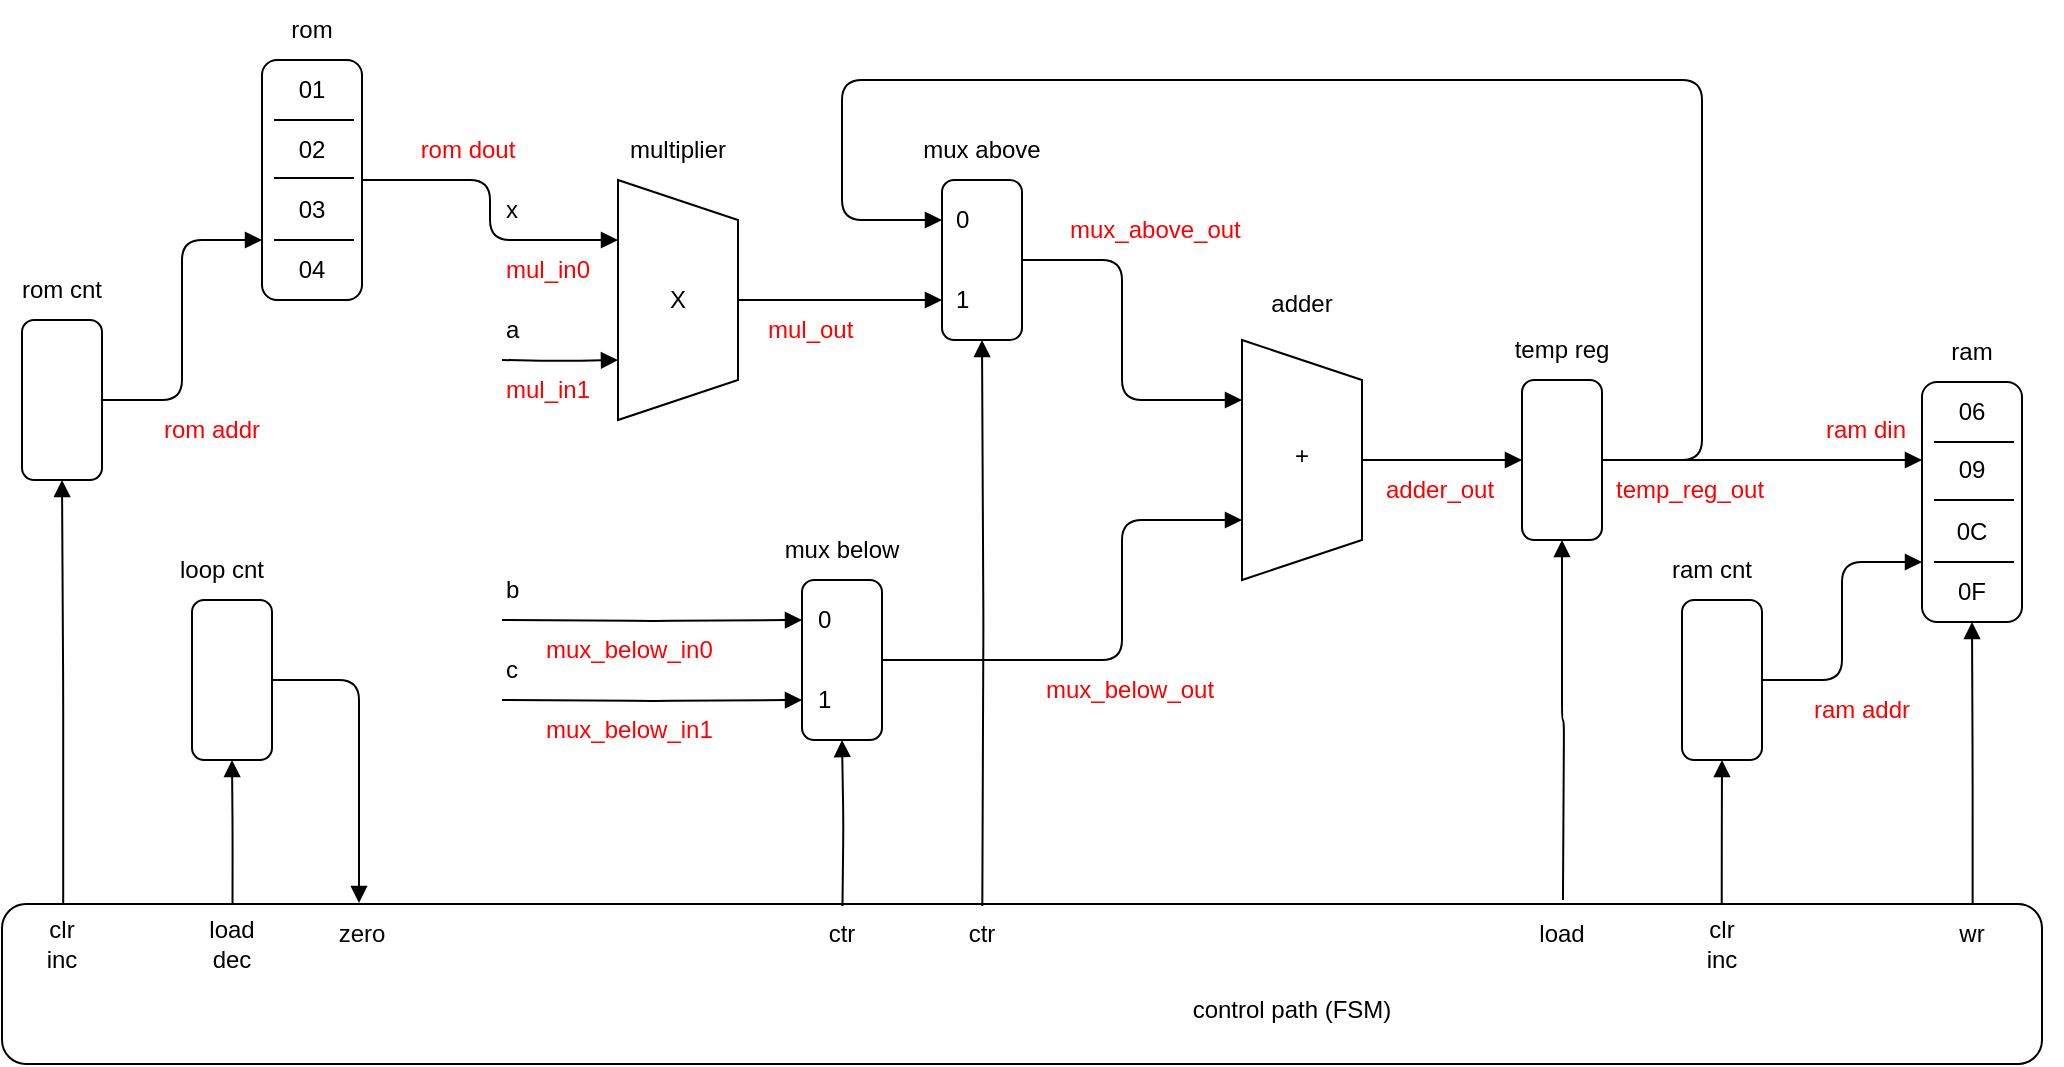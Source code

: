 <mxfile version="20.5.2" type="google"><diagram id="Cjj_dcJWCjutDkwxFwgX" name="Page-1"><mxGraphModel grid="1" page="1" gridSize="10" guides="1" tooltips="1" connect="1" arrows="1" fold="1" pageScale="1" pageWidth="1169" pageHeight="827" math="0" shadow="0"><root><mxCell id="0"/><mxCell id="1" parent="0"/><mxCell id="6THzAqXhqZJ3tzlGtx_u-1" value="" style="rounded=1;whiteSpace=wrap;html=1;" vertex="1" parent="1"><mxGeometry x="80" y="532" width="1020" height="80" as="geometry"/></mxCell><mxCell id="LuK0rjbPzQBNZg6tsrkZ-3" style="edgeStyle=orthogonalEdgeStyle;rounded=1;orthogonalLoop=1;jettySize=auto;html=1;exitX=0.5;exitY=0;exitDx=0;exitDy=0;endArrow=block;endFill=1;" edge="1" parent="1" source="LuK0rjbPzQBNZg6tsrkZ-1"><mxGeometry relative="1" as="geometry"><mxPoint x="550" y="230" as="targetPoint"/></mxGeometry></mxCell><mxCell id="LuK0rjbPzQBNZg6tsrkZ-19" style="edgeStyle=orthogonalEdgeStyle;rounded=1;orthogonalLoop=1;jettySize=auto;html=1;endArrow=block;endFill=1;entryX=0.25;entryY=1;entryDx=0;entryDy=0;exitX=1;exitY=0.5;exitDx=0;exitDy=0;strokeWidth=1;" edge="1" parent="1" target="LuK0rjbPzQBNZg6tsrkZ-1" source="6THzAqXhqZJ3tzlGtx_u-2"><mxGeometry relative="1" as="geometry"><mxPoint x="330" y="200" as="sourcePoint"/></mxGeometry></mxCell><mxCell id="LuK0rjbPzQBNZg6tsrkZ-20" style="edgeStyle=orthogonalEdgeStyle;rounded=1;orthogonalLoop=1;jettySize=auto;html=1;endArrow=block;endFill=1;entryX=0.75;entryY=1;entryDx=0;entryDy=0;" edge="1" parent="1" target="LuK0rjbPzQBNZg6tsrkZ-1"><mxGeometry relative="1" as="geometry"><mxPoint x="330" y="260" as="sourcePoint"/></mxGeometry></mxCell><mxCell id="LuK0rjbPzQBNZg6tsrkZ-1" value="" style="shape=trapezoid;perimeter=trapezoidPerimeter;whiteSpace=wrap;html=1;fixedSize=1;rotation=90;" vertex="1" parent="1"><mxGeometry x="358" y="200" width="120" height="60" as="geometry"/></mxCell><mxCell id="LuK0rjbPzQBNZg6tsrkZ-9" style="edgeStyle=orthogonalEdgeStyle;rounded=1;orthogonalLoop=1;jettySize=auto;html=1;exitX=1;exitY=0.5;exitDx=0;exitDy=0;entryX=0.25;entryY=1;entryDx=0;entryDy=0;endArrow=block;endFill=1;" edge="1" parent="1" source="LuK0rjbPzQBNZg6tsrkZ-5" target="LuK0rjbPzQBNZg6tsrkZ-6"><mxGeometry relative="1" as="geometry"><Array as="points"><mxPoint x="640" y="210"/><mxPoint x="640" y="280"/></Array></mxGeometry></mxCell><mxCell id="LuK0rjbPzQBNZg6tsrkZ-26" style="edgeStyle=orthogonalEdgeStyle;rounded=1;orthogonalLoop=1;jettySize=auto;html=1;exitX=0.316;exitY=0.038;exitDx=0;exitDy=0;entryX=0.5;entryY=1;entryDx=0;entryDy=0;endArrow=block;endFill=1;exitPerimeter=0;" edge="1" parent="1" target="LuK0rjbPzQBNZg6tsrkZ-5"><mxGeometry relative="1" as="geometry"><mxPoint x="570.16" y="533.04" as="sourcePoint"/></mxGeometry></mxCell><mxCell id="LuK0rjbPzQBNZg6tsrkZ-5" value="" style="rounded=1;whiteSpace=wrap;html=1;" vertex="1" parent="1"><mxGeometry x="550" y="170" width="40" height="80" as="geometry"/></mxCell><mxCell id="LuK0rjbPzQBNZg6tsrkZ-12" style="edgeStyle=orthogonalEdgeStyle;rounded=1;orthogonalLoop=1;jettySize=auto;html=1;exitX=0.5;exitY=0;exitDx=0;exitDy=0;entryX=0;entryY=0.5;entryDx=0;entryDy=0;endArrow=block;endFill=1;" edge="1" parent="1" source="LuK0rjbPzQBNZg6tsrkZ-6" target="LuK0rjbPzQBNZg6tsrkZ-10"><mxGeometry relative="1" as="geometry"/></mxCell><mxCell id="LuK0rjbPzQBNZg6tsrkZ-6" value="" style="shape=trapezoid;perimeter=trapezoidPerimeter;whiteSpace=wrap;html=1;fixedSize=1;rotation=90;" vertex="1" parent="1"><mxGeometry x="670" y="280" width="120" height="60" as="geometry"/></mxCell><mxCell id="LuK0rjbPzQBNZg6tsrkZ-8" style="edgeStyle=orthogonalEdgeStyle;rounded=1;orthogonalLoop=1;jettySize=auto;html=1;exitX=1;exitY=0.5;exitDx=0;exitDy=0;entryX=0.75;entryY=1;entryDx=0;entryDy=0;endArrow=block;endFill=1;" edge="1" parent="1" source="LuK0rjbPzQBNZg6tsrkZ-7" target="LuK0rjbPzQBNZg6tsrkZ-6"><mxGeometry relative="1" as="geometry"><Array as="points"><mxPoint x="640" y="410"/><mxPoint x="640" y="340"/></Array></mxGeometry></mxCell><mxCell id="LuK0rjbPzQBNZg6tsrkZ-21" style="edgeStyle=orthogonalEdgeStyle;rounded=1;orthogonalLoop=1;jettySize=auto;html=1;exitX=0;exitY=0.25;exitDx=0;exitDy=0;endArrow=block;endFill=1;entryX=0;entryY=0.25;entryDx=0;entryDy=0;" edge="1" parent="1" target="LuK0rjbPzQBNZg6tsrkZ-7"><mxGeometry relative="1" as="geometry"><mxPoint x="330" y="390" as="sourcePoint"/></mxGeometry></mxCell><mxCell id="LuK0rjbPzQBNZg6tsrkZ-22" style="edgeStyle=orthogonalEdgeStyle;rounded=1;orthogonalLoop=1;jettySize=auto;html=1;exitX=0;exitY=0.75;exitDx=0;exitDy=0;endArrow=block;endFill=1;entryX=0;entryY=0.75;entryDx=0;entryDy=0;" edge="1" parent="1" target="LuK0rjbPzQBNZg6tsrkZ-7"><mxGeometry relative="1" as="geometry"><mxPoint x="330" y="430" as="sourcePoint"/></mxGeometry></mxCell><mxCell id="LuK0rjbPzQBNZg6tsrkZ-27" style="edgeStyle=orthogonalEdgeStyle;rounded=1;orthogonalLoop=1;jettySize=auto;html=1;exitX=0.224;exitY=0.038;exitDx=0;exitDy=0;entryX=0.5;entryY=1;entryDx=0;entryDy=0;endArrow=block;endFill=1;exitPerimeter=0;" edge="1" parent="1" target="LuK0rjbPzQBNZg6tsrkZ-7"><mxGeometry relative="1" as="geometry"><mxPoint x="500.24" y="533.04" as="sourcePoint"/></mxGeometry></mxCell><mxCell id="LuK0rjbPzQBNZg6tsrkZ-7" value="" style="rounded=1;whiteSpace=wrap;html=1;" vertex="1" parent="1"><mxGeometry x="480" y="370" width="40" height="80" as="geometry"/></mxCell><mxCell id="LuK0rjbPzQBNZg6tsrkZ-16" style="edgeStyle=orthogonalEdgeStyle;rounded=1;orthogonalLoop=1;jettySize=auto;html=1;exitX=1;exitY=0.5;exitDx=0;exitDy=0;entryX=0;entryY=0.25;entryDx=0;entryDy=0;endArrow=block;endFill=1;" edge="1" parent="1" source="LuK0rjbPzQBNZg6tsrkZ-10" target="LuK0rjbPzQBNZg6tsrkZ-5"><mxGeometry relative="1" as="geometry"><Array as="points"><mxPoint x="930" y="310"/><mxPoint x="930" y="120"/><mxPoint x="500" y="120"/><mxPoint x="500" y="190"/></Array></mxGeometry></mxCell><mxCell id="LuK0rjbPzQBNZg6tsrkZ-17" style="edgeStyle=orthogonalEdgeStyle;rounded=1;orthogonalLoop=1;jettySize=auto;html=1;exitX=1;exitY=0.5;exitDx=0;exitDy=0;entryX=0;entryY=0.25;entryDx=0;entryDy=0;endArrow=block;endFill=1;" edge="1" parent="1" source="LuK0rjbPzQBNZg6tsrkZ-10" target="6THzAqXhqZJ3tzlGtx_u-21"><mxGeometry relative="1" as="geometry"><mxPoint x="980" y="310" as="targetPoint"/></mxGeometry></mxCell><mxCell id="LuK0rjbPzQBNZg6tsrkZ-25" style="edgeStyle=orthogonalEdgeStyle;rounded=1;orthogonalLoop=1;jettySize=auto;html=1;exitX=0.698;exitY=0;exitDx=0;exitDy=0;entryX=0.5;entryY=1;entryDx=0;entryDy=0;endArrow=block;endFill=1;exitPerimeter=0;" edge="1" parent="1" target="LuK0rjbPzQBNZg6tsrkZ-10"><mxGeometry relative="1" as="geometry"><mxPoint x="860.48" y="530" as="sourcePoint"/></mxGeometry></mxCell><mxCell id="LuK0rjbPzQBNZg6tsrkZ-10" value="" style="rounded=1;whiteSpace=wrap;html=1;" vertex="1" parent="1"><mxGeometry x="840" y="270" width="40" height="80" as="geometry"/></mxCell><mxCell id="LuK0rjbPzQBNZg6tsrkZ-28" value="0" style="text;html=1;strokeColor=none;fillColor=none;align=left;verticalAlign=middle;whiteSpace=wrap;rounded=0;" vertex="1" parent="1"><mxGeometry x="555" y="175" width="20" height="30" as="geometry"/></mxCell><mxCell id="LuK0rjbPzQBNZg6tsrkZ-29" value="1" style="text;html=1;strokeColor=none;fillColor=none;align=left;verticalAlign=middle;whiteSpace=wrap;rounded=0;" vertex="1" parent="1"><mxGeometry x="555" y="215" width="20" height="30" as="geometry"/></mxCell><mxCell id="LuK0rjbPzQBNZg6tsrkZ-30" value="0" style="text;html=1;strokeColor=none;fillColor=none;align=left;verticalAlign=middle;whiteSpace=wrap;rounded=0;" vertex="1" parent="1"><mxGeometry x="486" y="375" width="20" height="30" as="geometry"/></mxCell><mxCell id="LuK0rjbPzQBNZg6tsrkZ-31" value="1" style="text;html=1;strokeColor=none;fillColor=none;align=left;verticalAlign=middle;whiteSpace=wrap;rounded=0;" vertex="1" parent="1"><mxGeometry x="486" y="415" width="20" height="30" as="geometry"/></mxCell><mxCell id="LuK0rjbPzQBNZg6tsrkZ-34" value="multiplier" style="text;html=1;strokeColor=none;fillColor=none;align=center;verticalAlign=middle;whiteSpace=wrap;rounded=0;" vertex="1" parent="1"><mxGeometry x="388" y="140" width="60" height="30" as="geometry"/></mxCell><mxCell id="LuK0rjbPzQBNZg6tsrkZ-35" value="X" style="text;html=1;strokeColor=none;fillColor=none;align=center;verticalAlign=middle;whiteSpace=wrap;rounded=0;" vertex="1" parent="1"><mxGeometry x="388" y="215" width="60" height="30" as="geometry"/></mxCell><mxCell id="LuK0rjbPzQBNZg6tsrkZ-36" value="adder" style="text;html=1;strokeColor=none;fillColor=none;align=center;verticalAlign=middle;whiteSpace=wrap;rounded=0;" vertex="1" parent="1"><mxGeometry x="700" y="217" width="60" height="30" as="geometry"/></mxCell><mxCell id="LuK0rjbPzQBNZg6tsrkZ-37" value="+" style="text;html=1;strokeColor=none;fillColor=none;align=center;verticalAlign=middle;whiteSpace=wrap;rounded=0;" vertex="1" parent="1"><mxGeometry x="700" y="293" width="60" height="30" as="geometry"/></mxCell><mxCell id="LuK0rjbPzQBNZg6tsrkZ-38" value="mux above" style="text;html=1;strokeColor=none;fillColor=none;align=center;verticalAlign=middle;whiteSpace=wrap;rounded=0;" vertex="1" parent="1"><mxGeometry x="525" y="140" width="90" height="30" as="geometry"/></mxCell><mxCell id="LuK0rjbPzQBNZg6tsrkZ-39" value="mux below" style="text;html=1;strokeColor=none;fillColor=none;align=center;verticalAlign=middle;whiteSpace=wrap;rounded=0;" vertex="1" parent="1"><mxGeometry x="455" y="340" width="90" height="30" as="geometry"/></mxCell><mxCell id="LuK0rjbPzQBNZg6tsrkZ-40" value="temp reg" style="text;html=1;strokeColor=none;fillColor=none;align=center;verticalAlign=middle;whiteSpace=wrap;rounded=0;" vertex="1" parent="1"><mxGeometry x="815" y="240" width="90" height="30" as="geometry"/></mxCell><mxCell id="LuK0rjbPzQBNZg6tsrkZ-42" value="control path (FSM)" style="text;html=1;strokeColor=none;fillColor=none;align=center;verticalAlign=middle;whiteSpace=wrap;rounded=0;" vertex="1" parent="1"><mxGeometry x="670" y="570" width="110" height="30" as="geometry"/></mxCell><mxCell id="LuK0rjbPzQBNZg6tsrkZ-43" value="x" style="text;html=1;strokeColor=none;fillColor=none;align=left;verticalAlign=middle;whiteSpace=wrap;rounded=0;" vertex="1" parent="1"><mxGeometry x="330" y="170" width="20" height="30" as="geometry"/></mxCell><mxCell id="LuK0rjbPzQBNZg6tsrkZ-44" value="a" style="text;html=1;strokeColor=none;fillColor=none;align=left;verticalAlign=middle;whiteSpace=wrap;rounded=0;" vertex="1" parent="1"><mxGeometry x="330" y="230" width="20" height="30" as="geometry"/></mxCell><mxCell id="LuK0rjbPzQBNZg6tsrkZ-45" value="b" style="text;html=1;strokeColor=none;fillColor=none;align=left;verticalAlign=middle;whiteSpace=wrap;rounded=0;" vertex="1" parent="1"><mxGeometry x="330" y="360" width="20" height="30" as="geometry"/></mxCell><mxCell id="LuK0rjbPzQBNZg6tsrkZ-47" value="c" style="text;html=1;strokeColor=none;fillColor=none;align=left;verticalAlign=middle;whiteSpace=wrap;rounded=0;" vertex="1" parent="1"><mxGeometry x="330" y="400" width="20" height="30" as="geometry"/></mxCell><mxCell id="LuK0rjbPzQBNZg6tsrkZ-49" value="mul_out" style="text;html=1;strokeColor=none;fillColor=none;align=left;verticalAlign=middle;whiteSpace=wrap;rounded=0;fontColor=#FF0000;" vertex="1" parent="1"><mxGeometry x="461" y="230" width="70" height="30" as="geometry"/></mxCell><mxCell id="LuK0rjbPzQBNZg6tsrkZ-51" value="mux_above_out" style="text;html=1;strokeColor=none;fillColor=none;align=left;verticalAlign=middle;whiteSpace=wrap;rounded=0;fontColor=#FF0000;" vertex="1" parent="1"><mxGeometry x="612" y="180" width="108" height="30" as="geometry"/></mxCell><mxCell id="LuK0rjbPzQBNZg6tsrkZ-52" value="mux_below_out" style="text;html=1;strokeColor=none;fillColor=none;align=left;verticalAlign=middle;whiteSpace=wrap;rounded=0;fontColor=#FF0000;" vertex="1" parent="1"><mxGeometry x="600" y="410" width="108" height="30" as="geometry"/></mxCell><mxCell id="LuK0rjbPzQBNZg6tsrkZ-53" value="adder_out" style="text;html=1;strokeColor=none;fillColor=none;align=left;verticalAlign=middle;whiteSpace=wrap;rounded=0;fontColor=#FF0000;" vertex="1" parent="1"><mxGeometry x="770" y="310" width="70" height="30" as="geometry"/></mxCell><mxCell id="LuK0rjbPzQBNZg6tsrkZ-57" value="mul_in1" style="text;html=1;strokeColor=none;fillColor=none;align=left;verticalAlign=middle;whiteSpace=wrap;rounded=0;fontColor=#FF0000;" vertex="1" parent="1"><mxGeometry x="330" y="260" width="70" height="30" as="geometry"/></mxCell><mxCell id="LuK0rjbPzQBNZg6tsrkZ-59" value="mux_below_in1" style="text;html=1;strokeColor=none;fillColor=none;align=left;verticalAlign=middle;whiteSpace=wrap;rounded=0;fontColor=#FF0000;" vertex="1" parent="1"><mxGeometry x="350" y="430" width="100" height="30" as="geometry"/></mxCell><mxCell id="LuK0rjbPzQBNZg6tsrkZ-60" value="mux_below_in0" style="text;html=1;strokeColor=none;fillColor=none;align=left;verticalAlign=middle;whiteSpace=wrap;rounded=0;fontColor=#FF0000;" vertex="1" parent="1"><mxGeometry x="350" y="390" width="100" height="30" as="geometry"/></mxCell><mxCell id="LuK0rjbPzQBNZg6tsrkZ-61" value="zero" style="text;html=1;strokeColor=none;fillColor=none;align=center;verticalAlign=middle;whiteSpace=wrap;rounded=0;" vertex="1" parent="1"><mxGeometry x="230" y="532" width="60" height="30" as="geometry"/></mxCell><mxCell id="LuK0rjbPzQBNZg6tsrkZ-63" value="ctr" style="text;html=1;strokeColor=none;fillColor=none;align=center;verticalAlign=middle;whiteSpace=wrap;rounded=0;" vertex="1" parent="1"><mxGeometry x="540" y="532" width="60" height="30" as="geometry"/></mxCell><mxCell id="LuK0rjbPzQBNZg6tsrkZ-64" value="load" style="text;html=1;strokeColor=none;fillColor=none;align=center;verticalAlign=middle;whiteSpace=wrap;rounded=0;" vertex="1" parent="1"><mxGeometry x="830" y="532" width="60" height="30" as="geometry"/></mxCell><mxCell id="6THzAqXhqZJ3tzlGtx_u-2" value="" style="rounded=1;whiteSpace=wrap;html=1;" vertex="1" parent="1"><mxGeometry x="210" y="110" width="50" height="120" as="geometry"/></mxCell><mxCell id="6THzAqXhqZJ3tzlGtx_u-4" value="" style="endArrow=none;html=1;rounded=0;entryX=1;entryY=0.25;entryDx=0;entryDy=0;" edge="1" parent="1"><mxGeometry width="50" height="50" relative="1" as="geometry"><mxPoint x="216" y="169" as="sourcePoint"/><mxPoint x="256" y="169" as="targetPoint"/></mxGeometry></mxCell><mxCell id="6THzAqXhqZJ3tzlGtx_u-5" value="" style="endArrow=none;html=1;rounded=0;entryX=1;entryY=0.25;entryDx=0;entryDy=0;" edge="1" parent="1"><mxGeometry width="50" height="50" relative="1" as="geometry"><mxPoint x="216" y="200" as="sourcePoint"/><mxPoint x="256" y="200" as="targetPoint"/></mxGeometry></mxCell><mxCell id="6THzAqXhqZJ3tzlGtx_u-6" value="" style="endArrow=none;html=1;rounded=0;entryX=1;entryY=0.25;entryDx=0;entryDy=0;" edge="1" parent="1"><mxGeometry width="50" height="50" relative="1" as="geometry"><mxPoint x="216" y="140" as="sourcePoint"/><mxPoint x="256" y="140" as="targetPoint"/></mxGeometry></mxCell><mxCell id="6THzAqXhqZJ3tzlGtx_u-8" value="02" style="text;html=1;strokeColor=none;fillColor=none;align=center;verticalAlign=middle;whiteSpace=wrap;rounded=0;" vertex="1" parent="1"><mxGeometry x="210" y="145" width="50" height="20" as="geometry"/></mxCell><mxCell id="6THzAqXhqZJ3tzlGtx_u-11" value="03" style="text;html=1;strokeColor=none;fillColor=none;align=center;verticalAlign=middle;whiteSpace=wrap;rounded=0;" vertex="1" parent="1"><mxGeometry x="210" y="175" width="50" height="20" as="geometry"/></mxCell><mxCell id="6THzAqXhqZJ3tzlGtx_u-12" value="04" style="text;html=1;strokeColor=none;fillColor=none;align=center;verticalAlign=middle;whiteSpace=wrap;rounded=0;" vertex="1" parent="1"><mxGeometry x="210" y="205" width="50" height="20" as="geometry"/></mxCell><mxCell id="6THzAqXhqZJ3tzlGtx_u-13" value="01" style="text;html=1;strokeColor=none;fillColor=none;align=center;verticalAlign=middle;whiteSpace=wrap;rounded=0;" vertex="1" parent="1"><mxGeometry x="210" y="115" width="50" height="20" as="geometry"/></mxCell><mxCell id="6THzAqXhqZJ3tzlGtx_u-14" value="mul_in0" style="text;html=1;strokeColor=none;fillColor=none;align=left;verticalAlign=middle;whiteSpace=wrap;rounded=0;fontColor=#FF0000;" vertex="1" parent="1"><mxGeometry x="330" y="200" width="70" height="30" as="geometry"/></mxCell><mxCell id="6THzAqXhqZJ3tzlGtx_u-15" value="rom" style="text;html=1;strokeColor=none;fillColor=none;align=center;verticalAlign=middle;whiteSpace=wrap;rounded=0;" vertex="1" parent="1"><mxGeometry x="190" y="80" width="90" height="30" as="geometry"/></mxCell><mxCell id="6THzAqXhqZJ3tzlGtx_u-46" style="edgeStyle=orthogonalEdgeStyle;rounded=1;orthogonalLoop=1;jettySize=auto;html=1;exitX=0.966;exitY=0;exitDx=0;exitDy=0;entryX=0.5;entryY=1;entryDx=0;entryDy=0;strokeWidth=1;endArrow=block;endFill=1;exitPerimeter=0;" edge="1" parent="1" source="6THzAqXhqZJ3tzlGtx_u-1" target="6THzAqXhqZJ3tzlGtx_u-17"><mxGeometry relative="1" as="geometry"/></mxCell><mxCell id="6THzAqXhqZJ3tzlGtx_u-17" value="" style="rounded=1;whiteSpace=wrap;html=1;" vertex="1" parent="1"><mxGeometry x="1040" y="271" width="50" height="120" as="geometry"/></mxCell><mxCell id="6THzAqXhqZJ3tzlGtx_u-18" value="" style="endArrow=none;html=1;rounded=0;entryX=1;entryY=0.25;entryDx=0;entryDy=0;" edge="1" parent="1"><mxGeometry width="50" height="50" relative="1" as="geometry"><mxPoint x="1046" y="330" as="sourcePoint"/><mxPoint x="1086" y="330" as="targetPoint"/></mxGeometry></mxCell><mxCell id="6THzAqXhqZJ3tzlGtx_u-19" value="" style="endArrow=none;html=1;rounded=0;entryX=1;entryY=0.25;entryDx=0;entryDy=0;" edge="1" parent="1"><mxGeometry width="50" height="50" relative="1" as="geometry"><mxPoint x="1046" y="361" as="sourcePoint"/><mxPoint x="1086" y="361" as="targetPoint"/></mxGeometry></mxCell><mxCell id="6THzAqXhqZJ3tzlGtx_u-20" value="" style="endArrow=none;html=1;rounded=0;entryX=1;entryY=0.25;entryDx=0;entryDy=0;" edge="1" parent="1"><mxGeometry width="50" height="50" relative="1" as="geometry"><mxPoint x="1046" y="301" as="sourcePoint"/><mxPoint x="1086" y="301" as="targetPoint"/></mxGeometry></mxCell><mxCell id="6THzAqXhqZJ3tzlGtx_u-21" value="09" style="text;html=1;strokeColor=none;fillColor=none;align=center;verticalAlign=middle;whiteSpace=wrap;rounded=0;" vertex="1" parent="1"><mxGeometry x="1040" y="305" width="50" height="20" as="geometry"/></mxCell><mxCell id="6THzAqXhqZJ3tzlGtx_u-22" value="0C" style="text;html=1;strokeColor=none;fillColor=none;align=center;verticalAlign=middle;whiteSpace=wrap;rounded=0;" vertex="1" parent="1"><mxGeometry x="1040" y="336" width="50" height="20" as="geometry"/></mxCell><mxCell id="6THzAqXhqZJ3tzlGtx_u-24" value="06" style="text;html=1;strokeColor=none;fillColor=none;align=center;verticalAlign=middle;whiteSpace=wrap;rounded=0;" vertex="1" parent="1"><mxGeometry x="1040" y="276" width="50" height="20" as="geometry"/></mxCell><mxCell id="6THzAqXhqZJ3tzlGtx_u-25" value="ram" style="text;html=1;strokeColor=none;fillColor=none;align=center;verticalAlign=middle;whiteSpace=wrap;rounded=0;" vertex="1" parent="1"><mxGeometry x="1020" y="241" width="90" height="30" as="geometry"/></mxCell><mxCell id="6THzAqXhqZJ3tzlGtx_u-31" style="edgeStyle=orthogonalEdgeStyle;rounded=1;orthogonalLoop=1;jettySize=auto;html=1;exitX=1;exitY=0.5;exitDx=0;exitDy=0;strokeWidth=1;endArrow=block;endFill=1;" edge="1" parent="1" source="6THzAqXhqZJ3tzlGtx_u-27"><mxGeometry relative="1" as="geometry"><mxPoint x="210" y="200" as="targetPoint"/><Array as="points"><mxPoint x="170" y="280"/><mxPoint x="170" y="200"/><mxPoint x="210" y="200"/></Array></mxGeometry></mxCell><mxCell id="6THzAqXhqZJ3tzlGtx_u-36" style="edgeStyle=orthogonalEdgeStyle;rounded=1;orthogonalLoop=1;jettySize=auto;html=1;exitX=0.03;exitY=0.006;exitDx=0;exitDy=0;entryX=0.5;entryY=1;entryDx=0;entryDy=0;strokeWidth=1;endArrow=block;endFill=1;exitPerimeter=0;" edge="1" parent="1" source="6THzAqXhqZJ3tzlGtx_u-1" target="6THzAqXhqZJ3tzlGtx_u-27"><mxGeometry relative="1" as="geometry"/></mxCell><mxCell id="6THzAqXhqZJ3tzlGtx_u-27" value="" style="rounded=1;whiteSpace=wrap;html=1;" vertex="1" parent="1"><mxGeometry x="90" y="240" width="40" height="80" as="geometry"/></mxCell><mxCell id="6THzAqXhqZJ3tzlGtx_u-30" style="edgeStyle=orthogonalEdgeStyle;rounded=1;orthogonalLoop=1;jettySize=auto;html=1;exitX=1;exitY=0.5;exitDx=0;exitDy=0;strokeWidth=1;endArrow=block;endFill=1;entryX=0;entryY=0.75;entryDx=0;entryDy=0;" edge="1" parent="1" source="6THzAqXhqZJ3tzlGtx_u-28" target="6THzAqXhqZJ3tzlGtx_u-17"><mxGeometry relative="1" as="geometry"><mxPoint x="1000" y="376" as="targetPoint"/></mxGeometry></mxCell><mxCell id="6THzAqXhqZJ3tzlGtx_u-34" style="edgeStyle=orthogonalEdgeStyle;rounded=1;orthogonalLoop=1;jettySize=auto;html=1;exitX=0.843;exitY=0.006;exitDx=0;exitDy=0;entryX=0.5;entryY=1;entryDx=0;entryDy=0;strokeWidth=1;endArrow=block;endFill=1;exitPerimeter=0;" edge="1" parent="1" source="6THzAqXhqZJ3tzlGtx_u-1" target="6THzAqXhqZJ3tzlGtx_u-28"><mxGeometry relative="1" as="geometry"/></mxCell><mxCell id="6THzAqXhqZJ3tzlGtx_u-28" value="" style="rounded=1;whiteSpace=wrap;html=1;" vertex="1" parent="1"><mxGeometry x="920" y="380" width="40" height="80" as="geometry"/></mxCell><mxCell id="6THzAqXhqZJ3tzlGtx_u-32" value="rom cnt" style="text;html=1;strokeColor=none;fillColor=none;align=center;verticalAlign=middle;whiteSpace=wrap;rounded=0;" vertex="1" parent="1"><mxGeometry x="80" y="210" width="60" height="30" as="geometry"/></mxCell><mxCell id="6THzAqXhqZJ3tzlGtx_u-37" value="ram cnt" style="text;html=1;strokeColor=none;fillColor=none;align=center;verticalAlign=middle;whiteSpace=wrap;rounded=0;" vertex="1" parent="1"><mxGeometry x="905" y="350" width="60" height="30" as="geometry"/></mxCell><mxCell id="6THzAqXhqZJ3tzlGtx_u-40" style="edgeStyle=orthogonalEdgeStyle;rounded=1;orthogonalLoop=1;jettySize=auto;html=1;exitX=0.113;exitY=-0.006;exitDx=0;exitDy=0;entryX=0.5;entryY=1;entryDx=0;entryDy=0;strokeWidth=1;endArrow=block;endFill=1;exitPerimeter=0;" edge="1" parent="1" source="6THzAqXhqZJ3tzlGtx_u-1" target="6THzAqXhqZJ3tzlGtx_u-38"><mxGeometry relative="1" as="geometry"/></mxCell><mxCell id="6THzAqXhqZJ3tzlGtx_u-41" style="edgeStyle=orthogonalEdgeStyle;rounded=1;orthogonalLoop=1;jettySize=auto;html=1;exitX=1;exitY=0.5;exitDx=0;exitDy=0;entryX=0.175;entryY=-0.006;entryDx=0;entryDy=0;entryPerimeter=0;strokeWidth=1;endArrow=block;endFill=1;" edge="1" parent="1" source="6THzAqXhqZJ3tzlGtx_u-38" target="6THzAqXhqZJ3tzlGtx_u-1"><mxGeometry relative="1" as="geometry"/></mxCell><mxCell id="6THzAqXhqZJ3tzlGtx_u-38" value="" style="rounded=1;whiteSpace=wrap;html=1;" vertex="1" parent="1"><mxGeometry x="175" y="380" width="40" height="80" as="geometry"/></mxCell><mxCell id="6THzAqXhqZJ3tzlGtx_u-39" value="loop cnt" style="text;html=1;strokeColor=none;fillColor=none;align=center;verticalAlign=middle;whiteSpace=wrap;rounded=0;" vertex="1" parent="1"><mxGeometry x="160" y="350" width="60" height="30" as="geometry"/></mxCell><mxCell id="6THzAqXhqZJ3tzlGtx_u-42" value="clr&lt;br&gt;inc" style="text;html=1;strokeColor=none;fillColor=none;align=center;verticalAlign=middle;whiteSpace=wrap;rounded=0;" vertex="1" parent="1"><mxGeometry x="80" y="537" width="60" height="30" as="geometry"/></mxCell><mxCell id="6THzAqXhqZJ3tzlGtx_u-43" value="clr&lt;br&gt;inc" style="text;html=1;strokeColor=none;fillColor=none;align=center;verticalAlign=middle;whiteSpace=wrap;rounded=0;" vertex="1" parent="1"><mxGeometry x="910" y="537" width="60" height="30" as="geometry"/></mxCell><mxCell id="6THzAqXhqZJ3tzlGtx_u-44" value="load&lt;br&gt;dec" style="text;html=1;strokeColor=none;fillColor=none;align=center;verticalAlign=middle;whiteSpace=wrap;rounded=0;" vertex="1" parent="1"><mxGeometry x="165" y="537" width="60" height="30" as="geometry"/></mxCell><mxCell id="6THzAqXhqZJ3tzlGtx_u-45" value="ctr" style="text;html=1;strokeColor=none;fillColor=none;align=center;verticalAlign=middle;whiteSpace=wrap;rounded=0;" vertex="1" parent="1"><mxGeometry x="470" y="532" width="60" height="30" as="geometry"/></mxCell><mxCell id="6THzAqXhqZJ3tzlGtx_u-47" value="0F" style="text;html=1;strokeColor=none;fillColor=none;align=center;verticalAlign=middle;whiteSpace=wrap;rounded=0;" vertex="1" parent="1"><mxGeometry x="1040" y="366" width="50" height="20" as="geometry"/></mxCell><mxCell id="6THzAqXhqZJ3tzlGtx_u-48" value="wr" style="text;html=1;strokeColor=none;fillColor=none;align=center;verticalAlign=middle;whiteSpace=wrap;rounded=0;" vertex="1" parent="1"><mxGeometry x="1035" y="532" width="60" height="30" as="geometry"/></mxCell><mxCell id="6THzAqXhqZJ3tzlGtx_u-49" value="rom addr" style="text;html=1;strokeColor=none;fillColor=none;align=center;verticalAlign=middle;whiteSpace=wrap;rounded=0;fontColor=#FF0000;" vertex="1" parent="1"><mxGeometry x="140" y="280" width="90" height="30" as="geometry"/></mxCell><mxCell id="6THzAqXhqZJ3tzlGtx_u-50" value="ram addr" style="text;html=1;strokeColor=none;fillColor=none;align=center;verticalAlign=middle;whiteSpace=wrap;rounded=0;fontColor=#FF0000;" vertex="1" parent="1"><mxGeometry x="965" y="420" width="90" height="30" as="geometry"/></mxCell><mxCell id="6THzAqXhqZJ3tzlGtx_u-51" value="rom dout" style="text;html=1;strokeColor=none;fillColor=none;align=center;verticalAlign=middle;whiteSpace=wrap;rounded=0;fontColor=#FF0000;" vertex="1" parent="1"><mxGeometry x="268" y="140" width="90" height="30" as="geometry"/></mxCell><mxCell id="6THzAqXhqZJ3tzlGtx_u-52" value="ram din" style="text;html=1;strokeColor=none;fillColor=none;align=center;verticalAlign=middle;whiteSpace=wrap;rounded=0;fontColor=#FF0000;" vertex="1" parent="1"><mxGeometry x="967" y="280" width="90" height="30" as="geometry"/></mxCell><mxCell id="6THzAqXhqZJ3tzlGtx_u-54" value="temp_reg_out" style="text;html=1;strokeColor=none;fillColor=none;align=left;verticalAlign=middle;whiteSpace=wrap;rounded=0;fontColor=#FF0000;" vertex="1" parent="1"><mxGeometry x="885" y="310" width="95" height="30" as="geometry"/></mxCell></root></mxGraphModel></diagram></mxfile>